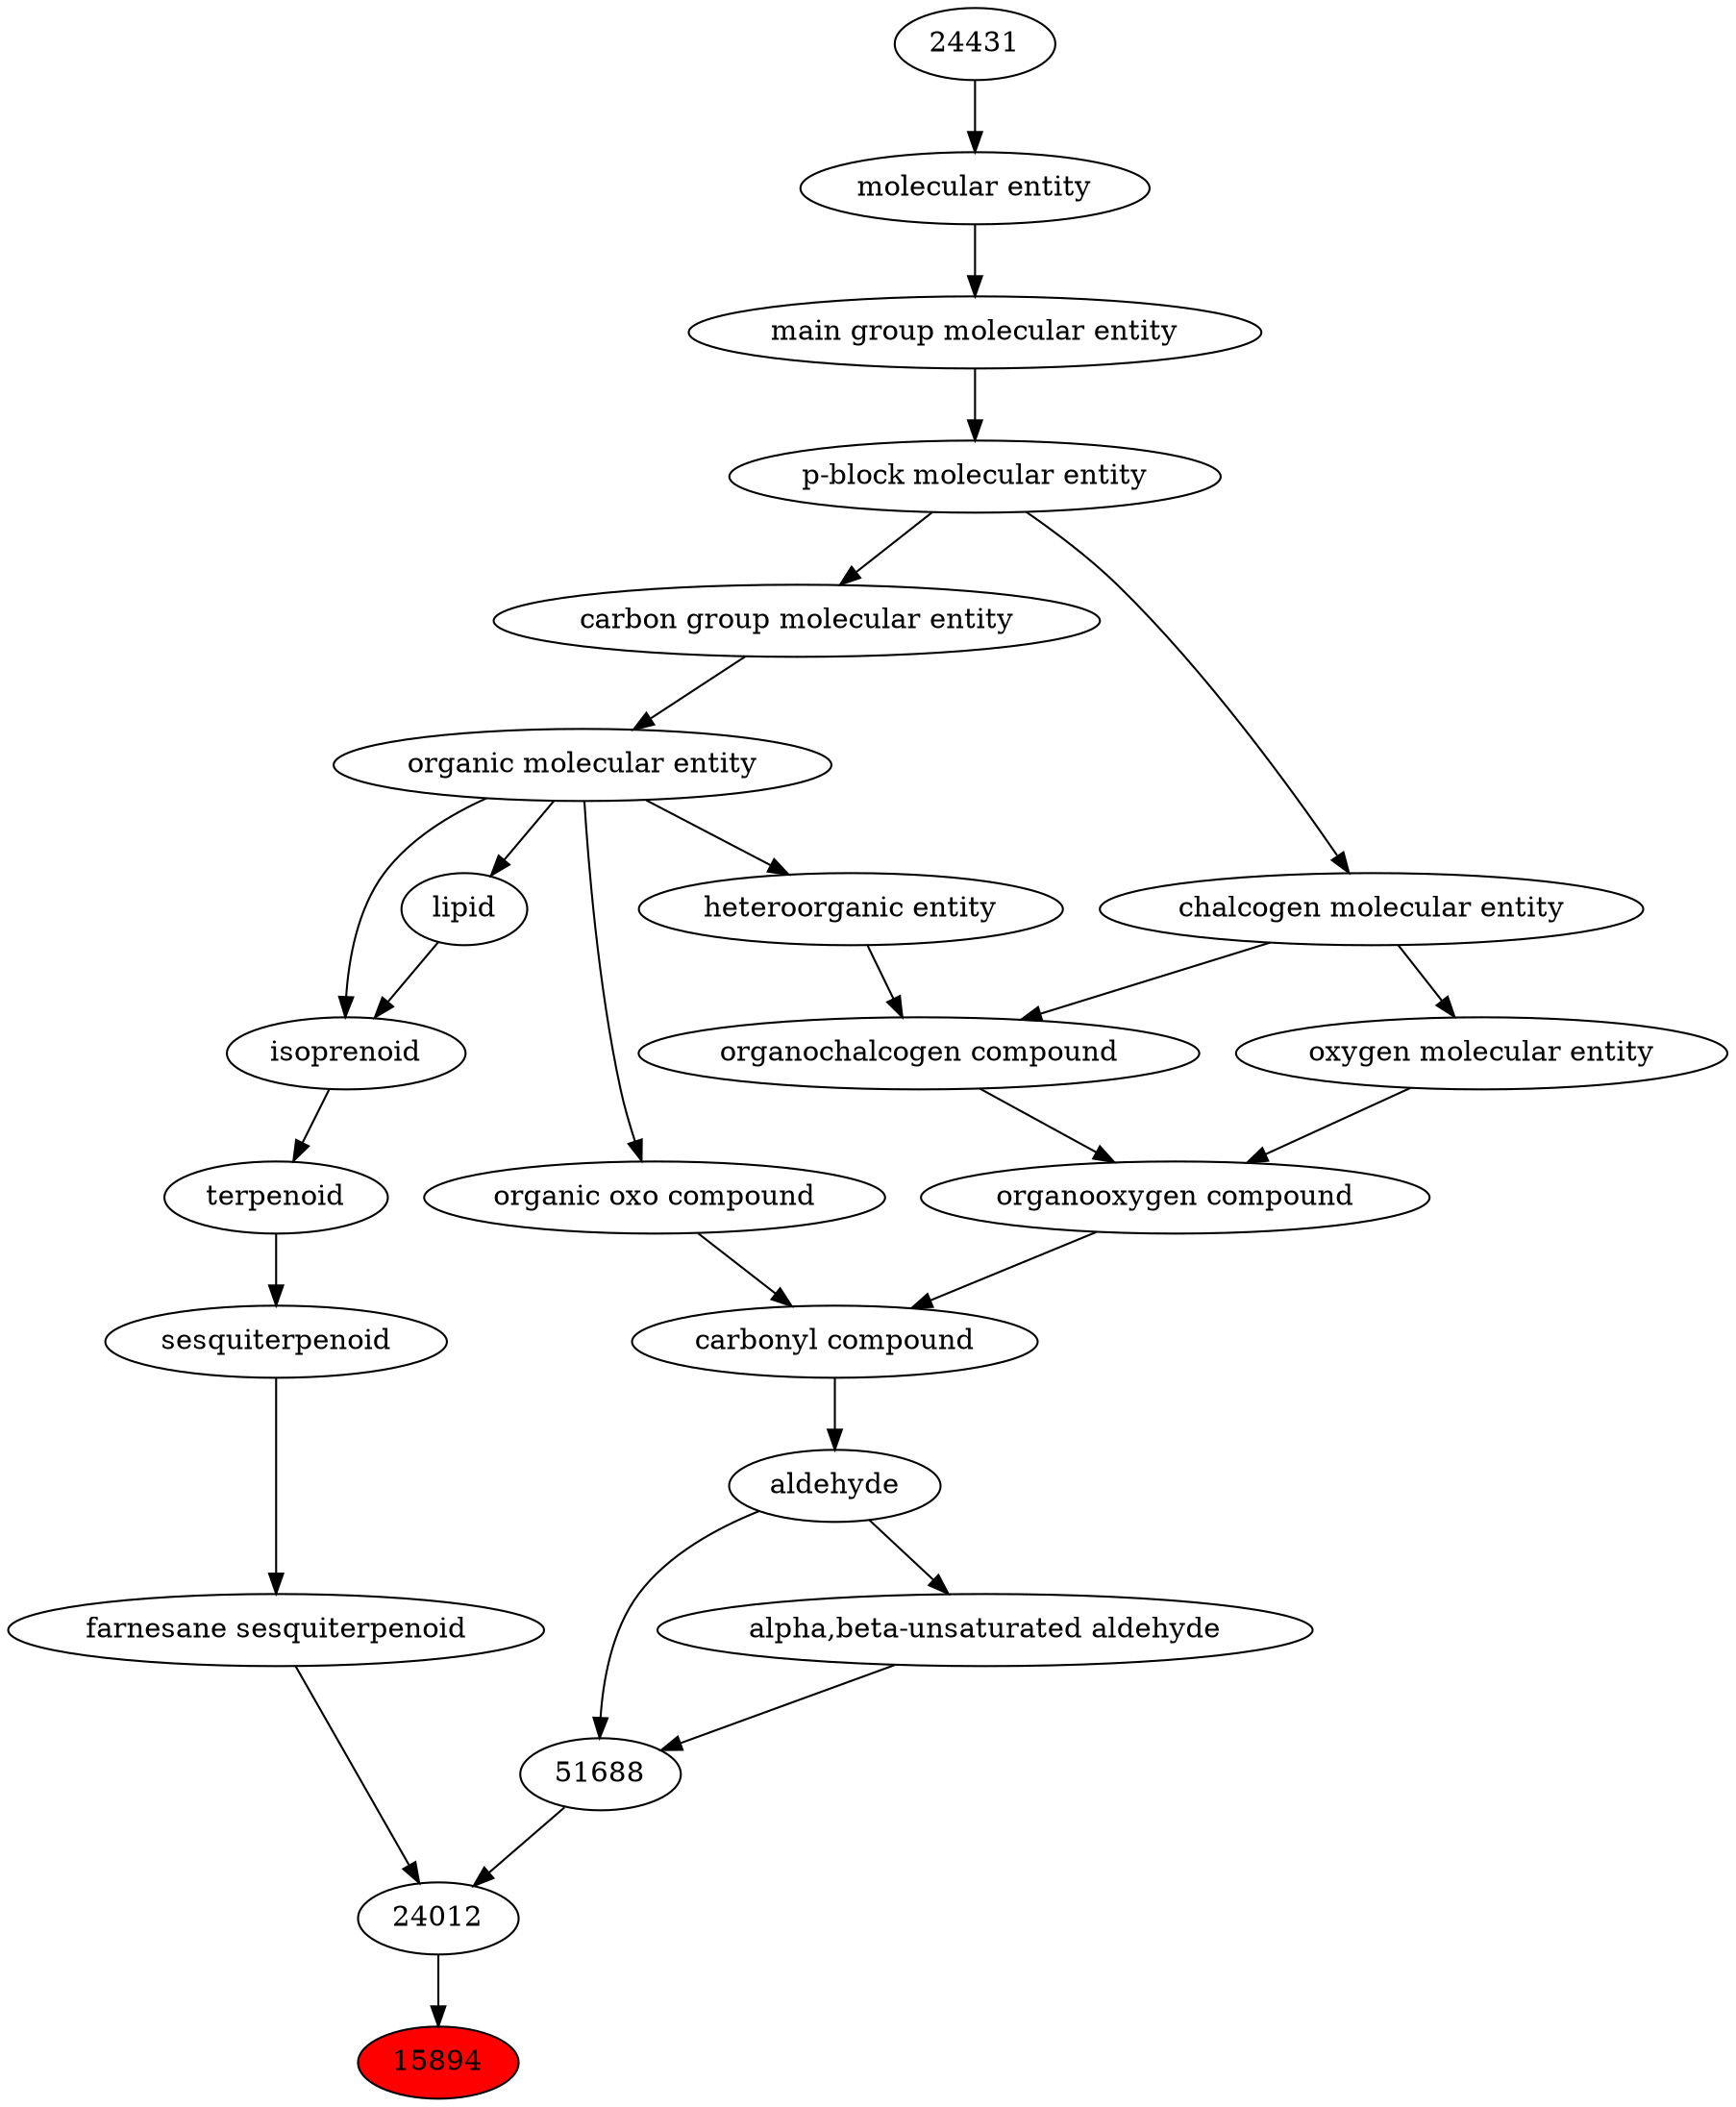 digraph tree{ 
15894 [label="15894" fillcolor=red style=filled]
24012 -> 15894
24012 [label="24012"]
36757 -> 24012
51688 -> 24012
36757 [label="farnesane sesquiterpenoid"]
26658 -> 36757
51688 [label="51688"]
51718 -> 51688
17478 -> 51688
26658 [label="sesquiterpenoid"]
26873 -> 26658
51718 [label="alpha,beta-unsaturated aldehyde"]
17478 -> 51718
17478 [label="aldehyde"]
36586 -> 17478
26873 [label="terpenoid"]
24913 -> 26873
36586 [label="carbonyl compound"]
36587 -> 36586
36963 -> 36586
24913 [label="isoprenoid"]
18059 -> 24913
50860 -> 24913
36587 [label="organic oxo compound"]
50860 -> 36587
36963 [label="organooxygen compound"]
36962 -> 36963
25806 -> 36963
18059 [label="lipid"]
50860 -> 18059
50860 [label="organic molecular entity"]
33582 -> 50860
36962 [label="organochalcogen compound"]
33285 -> 36962
33304 -> 36962
25806 [label="oxygen molecular entity"]
33304 -> 25806
33582 [label="carbon group molecular entity"]
33675 -> 33582
33285 [label="heteroorganic entity"]
50860 -> 33285
33304 [label="chalcogen molecular entity"]
33675 -> 33304
33675 [label="p-block molecular entity"]
33579 -> 33675
33579 [label="main group molecular entity"]
23367 -> 33579
23367 [label="molecular entity"]
24431 -> 23367
24431 [label="24431"]
}